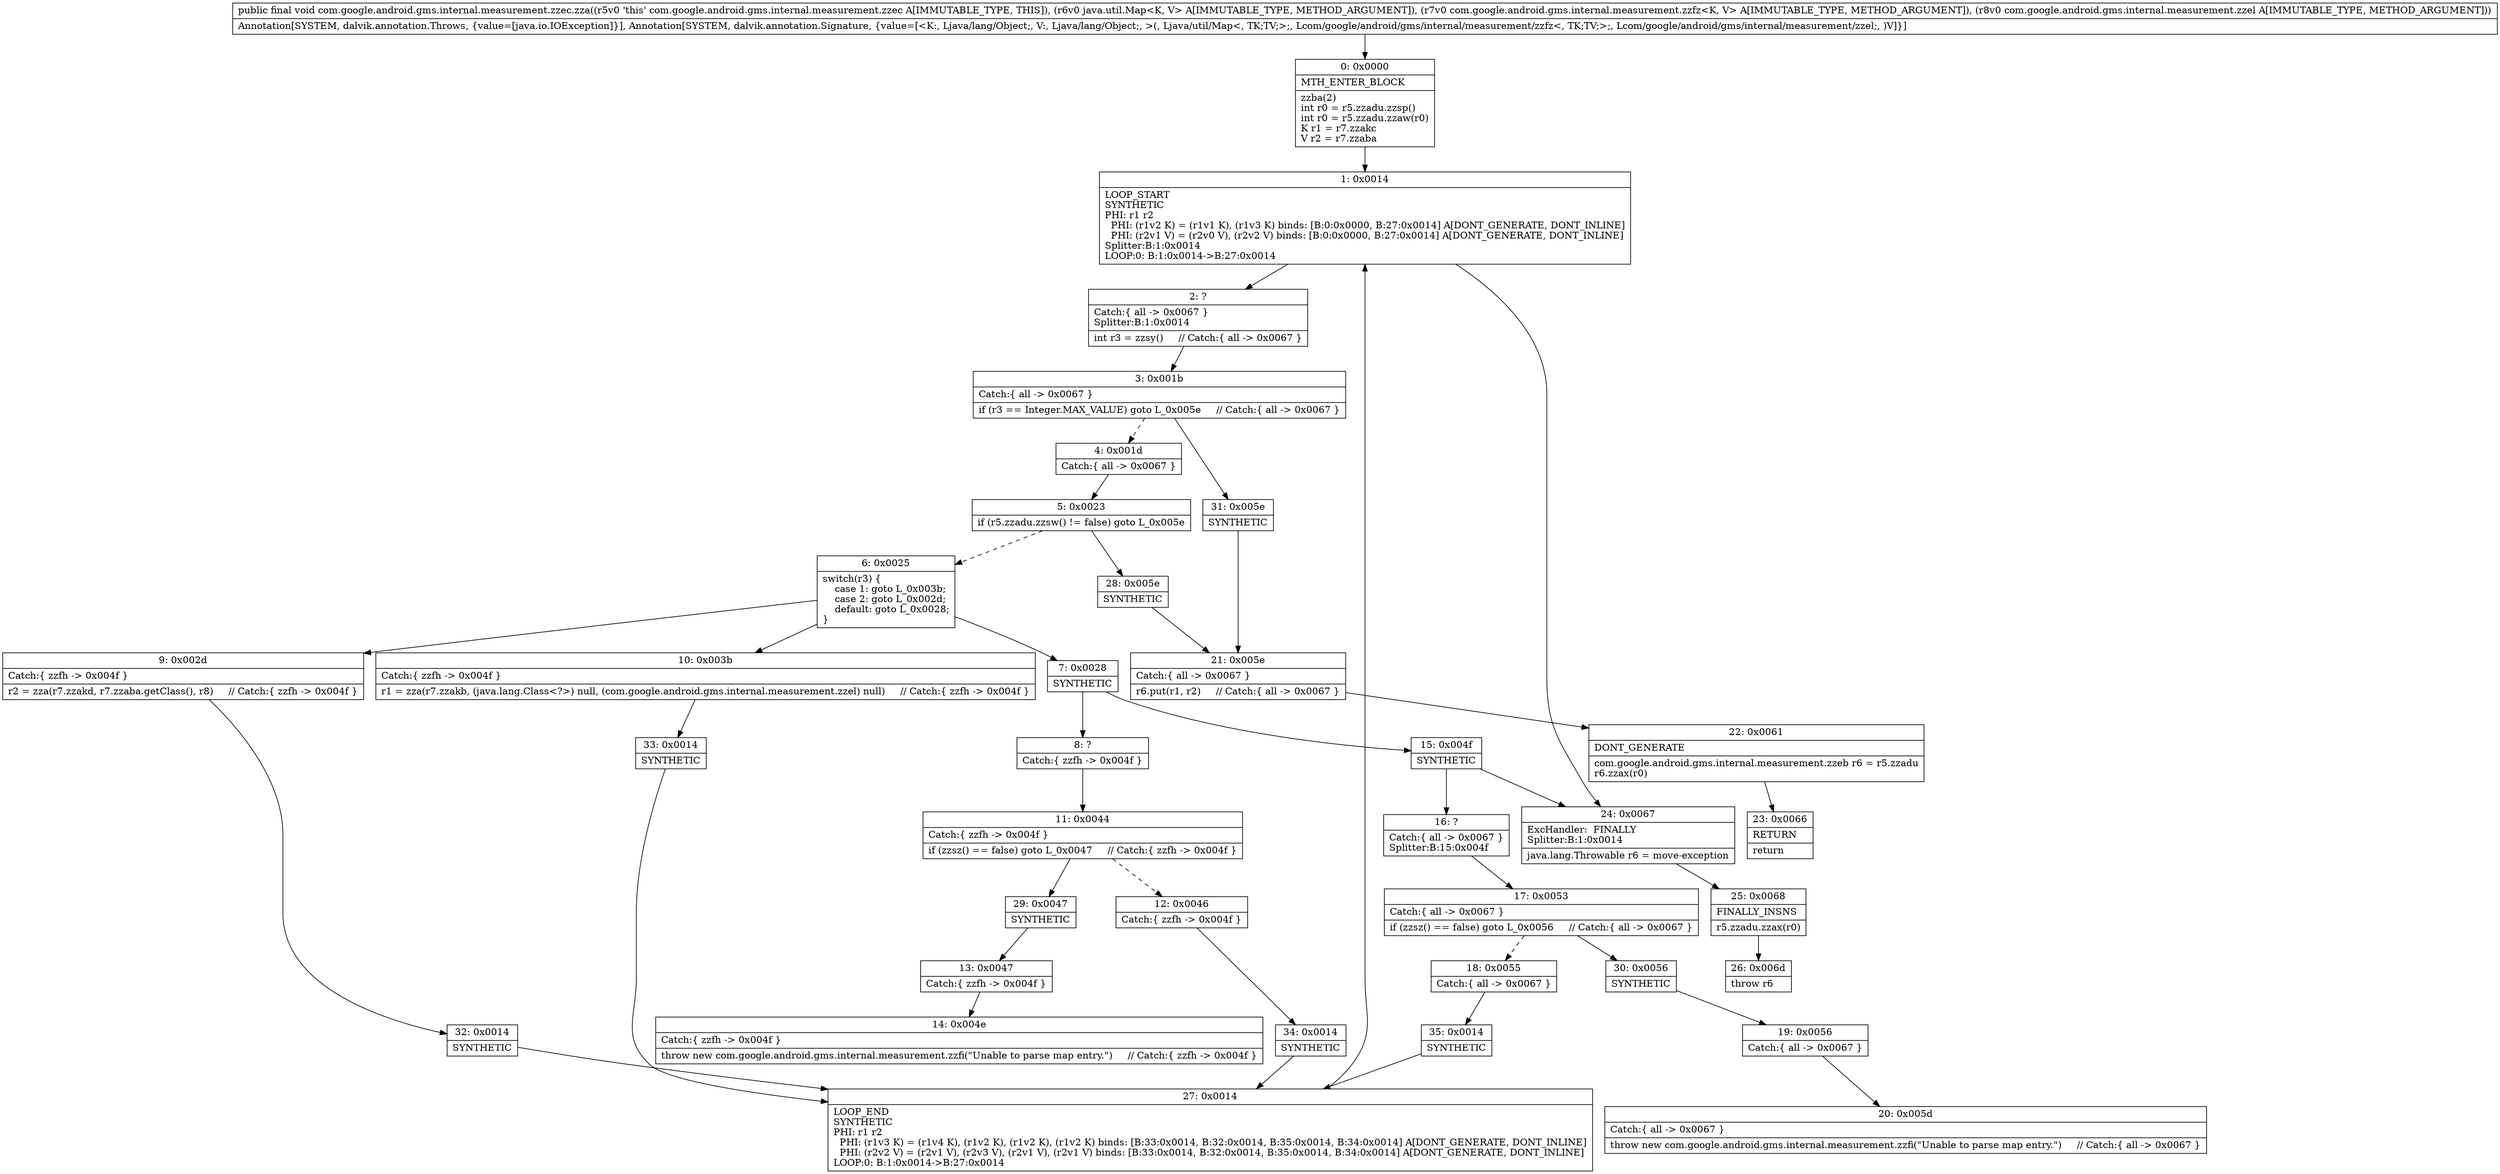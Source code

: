digraph "CFG forcom.google.android.gms.internal.measurement.zzec.zza(Ljava\/util\/Map;Lcom\/google\/android\/gms\/internal\/measurement\/zzfz;Lcom\/google\/android\/gms\/internal\/measurement\/zzel;)V" {
Node_0 [shape=record,label="{0\:\ 0x0000|MTH_ENTER_BLOCK\l|zzba(2)\lint r0 = r5.zzadu.zzsp()\lint r0 = r5.zzadu.zzaw(r0)\lK r1 = r7.zzakc\lV r2 = r7.zzaba\l}"];
Node_1 [shape=record,label="{1\:\ 0x0014|LOOP_START\lSYNTHETIC\lPHI: r1 r2 \l  PHI: (r1v2 K) = (r1v1 K), (r1v3 K) binds: [B:0:0x0000, B:27:0x0014] A[DONT_GENERATE, DONT_INLINE]\l  PHI: (r2v1 V) = (r2v0 V), (r2v2 V) binds: [B:0:0x0000, B:27:0x0014] A[DONT_GENERATE, DONT_INLINE]\lSplitter:B:1:0x0014\lLOOP:0: B:1:0x0014\-\>B:27:0x0014\l}"];
Node_2 [shape=record,label="{2\:\ ?|Catch:\{ all \-\> 0x0067 \}\lSplitter:B:1:0x0014\l|int r3 = zzsy()     \/\/ Catch:\{ all \-\> 0x0067 \}\l}"];
Node_3 [shape=record,label="{3\:\ 0x001b|Catch:\{ all \-\> 0x0067 \}\l|if (r3 == Integer.MAX_VALUE) goto L_0x005e     \/\/ Catch:\{ all \-\> 0x0067 \}\l}"];
Node_4 [shape=record,label="{4\:\ 0x001d|Catch:\{ all \-\> 0x0067 \}\l}"];
Node_5 [shape=record,label="{5\:\ 0x0023|if (r5.zzadu.zzsw() != false) goto L_0x005e\l}"];
Node_6 [shape=record,label="{6\:\ 0x0025|switch(r3) \{\l    case 1: goto L_0x003b;\l    case 2: goto L_0x002d;\l    default: goto L_0x0028;\l\}\l}"];
Node_7 [shape=record,label="{7\:\ 0x0028|SYNTHETIC\l}"];
Node_8 [shape=record,label="{8\:\ ?|Catch:\{ zzfh \-\> 0x004f \}\l}"];
Node_9 [shape=record,label="{9\:\ 0x002d|Catch:\{ zzfh \-\> 0x004f \}\l|r2 = zza(r7.zzakd, r7.zzaba.getClass(), r8)     \/\/ Catch:\{ zzfh \-\> 0x004f \}\l}"];
Node_10 [shape=record,label="{10\:\ 0x003b|Catch:\{ zzfh \-\> 0x004f \}\l|r1 = zza(r7.zzakb, (java.lang.Class\<?\>) null, (com.google.android.gms.internal.measurement.zzel) null)     \/\/ Catch:\{ zzfh \-\> 0x004f \}\l}"];
Node_11 [shape=record,label="{11\:\ 0x0044|Catch:\{ zzfh \-\> 0x004f \}\l|if (zzsz() == false) goto L_0x0047     \/\/ Catch:\{ zzfh \-\> 0x004f \}\l}"];
Node_12 [shape=record,label="{12\:\ 0x0046|Catch:\{ zzfh \-\> 0x004f \}\l}"];
Node_13 [shape=record,label="{13\:\ 0x0047|Catch:\{ zzfh \-\> 0x004f \}\l}"];
Node_14 [shape=record,label="{14\:\ 0x004e|Catch:\{ zzfh \-\> 0x004f \}\l|throw new com.google.android.gms.internal.measurement.zzfi(\"Unable to parse map entry.\")     \/\/ Catch:\{ zzfh \-\> 0x004f \}\l}"];
Node_15 [shape=record,label="{15\:\ 0x004f|SYNTHETIC\l}"];
Node_16 [shape=record,label="{16\:\ ?|Catch:\{ all \-\> 0x0067 \}\lSplitter:B:15:0x004f\l}"];
Node_17 [shape=record,label="{17\:\ 0x0053|Catch:\{ all \-\> 0x0067 \}\l|if (zzsz() == false) goto L_0x0056     \/\/ Catch:\{ all \-\> 0x0067 \}\l}"];
Node_18 [shape=record,label="{18\:\ 0x0055|Catch:\{ all \-\> 0x0067 \}\l}"];
Node_19 [shape=record,label="{19\:\ 0x0056|Catch:\{ all \-\> 0x0067 \}\l}"];
Node_20 [shape=record,label="{20\:\ 0x005d|Catch:\{ all \-\> 0x0067 \}\l|throw new com.google.android.gms.internal.measurement.zzfi(\"Unable to parse map entry.\")     \/\/ Catch:\{ all \-\> 0x0067 \}\l}"];
Node_21 [shape=record,label="{21\:\ 0x005e|Catch:\{ all \-\> 0x0067 \}\l|r6.put(r1, r2)     \/\/ Catch:\{ all \-\> 0x0067 \}\l}"];
Node_22 [shape=record,label="{22\:\ 0x0061|DONT_GENERATE\l|com.google.android.gms.internal.measurement.zzeb r6 = r5.zzadu\lr6.zzax(r0)\l}"];
Node_23 [shape=record,label="{23\:\ 0x0066|RETURN\l|return\l}"];
Node_24 [shape=record,label="{24\:\ 0x0067|ExcHandler:  FINALLY\lSplitter:B:1:0x0014\l|java.lang.Throwable r6 = move\-exception\l}"];
Node_25 [shape=record,label="{25\:\ 0x0068|FINALLY_INSNS\l|r5.zzadu.zzax(r0)\l}"];
Node_26 [shape=record,label="{26\:\ 0x006d|throw r6\l}"];
Node_27 [shape=record,label="{27\:\ 0x0014|LOOP_END\lSYNTHETIC\lPHI: r1 r2 \l  PHI: (r1v3 K) = (r1v4 K), (r1v2 K), (r1v2 K), (r1v2 K) binds: [B:33:0x0014, B:32:0x0014, B:35:0x0014, B:34:0x0014] A[DONT_GENERATE, DONT_INLINE]\l  PHI: (r2v2 V) = (r2v1 V), (r2v3 V), (r2v1 V), (r2v1 V) binds: [B:33:0x0014, B:32:0x0014, B:35:0x0014, B:34:0x0014] A[DONT_GENERATE, DONT_INLINE]\lLOOP:0: B:1:0x0014\-\>B:27:0x0014\l}"];
Node_28 [shape=record,label="{28\:\ 0x005e|SYNTHETIC\l}"];
Node_29 [shape=record,label="{29\:\ 0x0047|SYNTHETIC\l}"];
Node_30 [shape=record,label="{30\:\ 0x0056|SYNTHETIC\l}"];
Node_31 [shape=record,label="{31\:\ 0x005e|SYNTHETIC\l}"];
Node_32 [shape=record,label="{32\:\ 0x0014|SYNTHETIC\l}"];
Node_33 [shape=record,label="{33\:\ 0x0014|SYNTHETIC\l}"];
Node_34 [shape=record,label="{34\:\ 0x0014|SYNTHETIC\l}"];
Node_35 [shape=record,label="{35\:\ 0x0014|SYNTHETIC\l}"];
MethodNode[shape=record,label="{public final void com.google.android.gms.internal.measurement.zzec.zza((r5v0 'this' com.google.android.gms.internal.measurement.zzec A[IMMUTABLE_TYPE, THIS]), (r6v0 java.util.Map\<K, V\> A[IMMUTABLE_TYPE, METHOD_ARGUMENT]), (r7v0 com.google.android.gms.internal.measurement.zzfz\<K, V\> A[IMMUTABLE_TYPE, METHOD_ARGUMENT]), (r8v0 com.google.android.gms.internal.measurement.zzel A[IMMUTABLE_TYPE, METHOD_ARGUMENT]))  | Annotation[SYSTEM, dalvik.annotation.Throws, \{value=[java.io.IOException]\}], Annotation[SYSTEM, dalvik.annotation.Signature, \{value=[\<K:, Ljava\/lang\/Object;, V:, Ljava\/lang\/Object;, \>(, Ljava\/util\/Map\<, TK;TV;\>;, Lcom\/google\/android\/gms\/internal\/measurement\/zzfz\<, TK;TV;\>;, Lcom\/google\/android\/gms\/internal\/measurement\/zzel;, )V]\}]\l}"];
MethodNode -> Node_0;
Node_0 -> Node_1;
Node_1 -> Node_2;
Node_1 -> Node_24;
Node_2 -> Node_3;
Node_3 -> Node_4[style=dashed];
Node_3 -> Node_31;
Node_4 -> Node_5;
Node_5 -> Node_6[style=dashed];
Node_5 -> Node_28;
Node_6 -> Node_7;
Node_6 -> Node_9;
Node_6 -> Node_10;
Node_7 -> Node_8;
Node_7 -> Node_15;
Node_8 -> Node_11;
Node_9 -> Node_32;
Node_10 -> Node_33;
Node_11 -> Node_12[style=dashed];
Node_11 -> Node_29;
Node_12 -> Node_34;
Node_13 -> Node_14;
Node_15 -> Node_16;
Node_15 -> Node_24;
Node_16 -> Node_17;
Node_17 -> Node_18[style=dashed];
Node_17 -> Node_30;
Node_18 -> Node_35;
Node_19 -> Node_20;
Node_21 -> Node_22;
Node_22 -> Node_23;
Node_24 -> Node_25;
Node_25 -> Node_26;
Node_27 -> Node_1;
Node_28 -> Node_21;
Node_29 -> Node_13;
Node_30 -> Node_19;
Node_31 -> Node_21;
Node_32 -> Node_27;
Node_33 -> Node_27;
Node_34 -> Node_27;
Node_35 -> Node_27;
}

